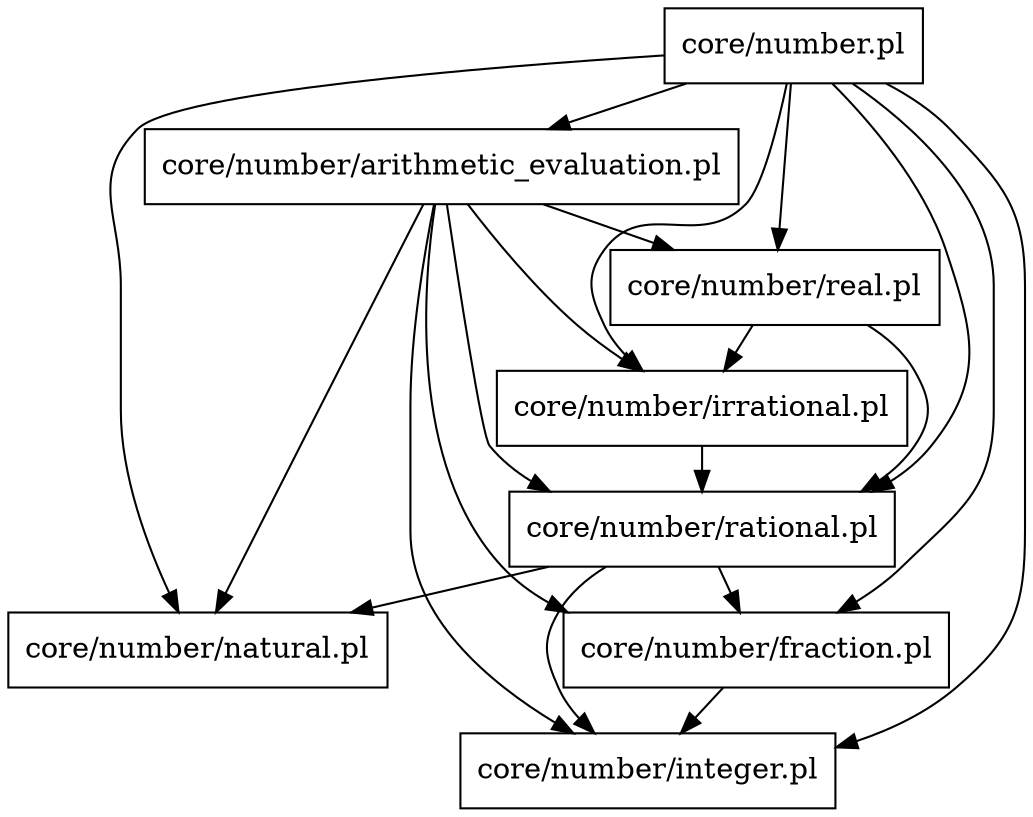 digraph file_graph {
node [shape=rectangle]
nodesep = 0.1
ranksep = 0.3
"core/number/rational.pl" -> "core/number/integer.pl"
"core/number/rational.pl" -> "core/number/natural.pl"
"core/number/rational.pl" -> "core/number/fraction.pl"
"core/number/irrational.pl" -> "core/number/rational.pl"
"core/number/arithmetic_evaluation.pl" -> "core/number/integer.pl"
"core/number/arithmetic_evaluation.pl" -> "core/number/natural.pl"
"core/number/arithmetic_evaluation.pl" -> "core/number/fraction.pl"
"core/number/arithmetic_evaluation.pl" -> "core/number/irrational.pl"
"core/number/arithmetic_evaluation.pl" -> "core/number/real.pl"
"core/number/arithmetic_evaluation.pl" -> "core/number/rational.pl"
"core/number.pl" -> "core/number/integer.pl"
"core/number.pl" -> "core/number/natural.pl"
"core/number.pl" -> "core/number/fraction.pl"
"core/number.pl" -> "core/number/irrational.pl"
"core/number.pl" -> "core/number/arithmetic_evaluation.pl"
"core/number.pl" -> "core/number/real.pl"
"core/number.pl" -> "core/number/rational.pl"
"core/number/real.pl" -> "core/number/irrational.pl"
"core/number/real.pl" -> "core/number/rational.pl"
"core/number/fraction.pl" -> "core/number/integer.pl"
}

